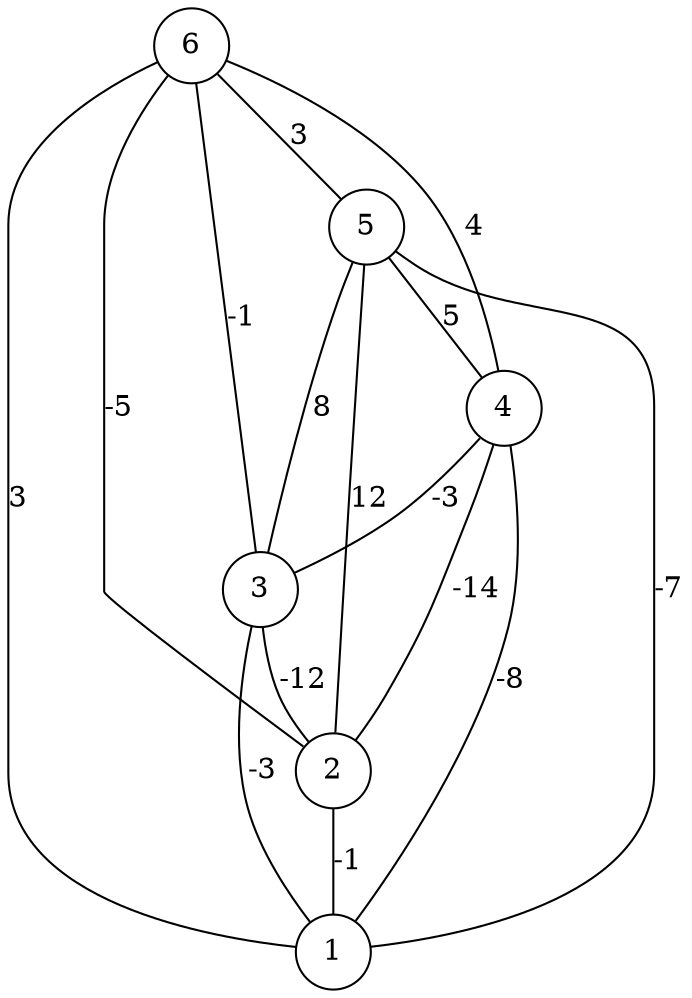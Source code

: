 graph { 
	 fontname="Helvetica,Arial,sans-serif" 
	 node [shape = circle]; 
	 6 -- 1 [label = "3"];
	 6 -- 2 [label = "-5"];
	 6 -- 3 [label = "-1"];
	 6 -- 4 [label = "4"];
	 6 -- 5 [label = "3"];
	 5 -- 1 [label = "-7"];
	 5 -- 2 [label = "12"];
	 5 -- 3 [label = "8"];
	 5 -- 4 [label = "5"];
	 4 -- 1 [label = "-8"];
	 4 -- 2 [label = "-14"];
	 4 -- 3 [label = "-3"];
	 3 -- 1 [label = "-3"];
	 3 -- 2 [label = "-12"];
	 2 -- 1 [label = "-1"];
	 1;
	 2;
	 3;
	 4;
	 5;
	 6;
}
